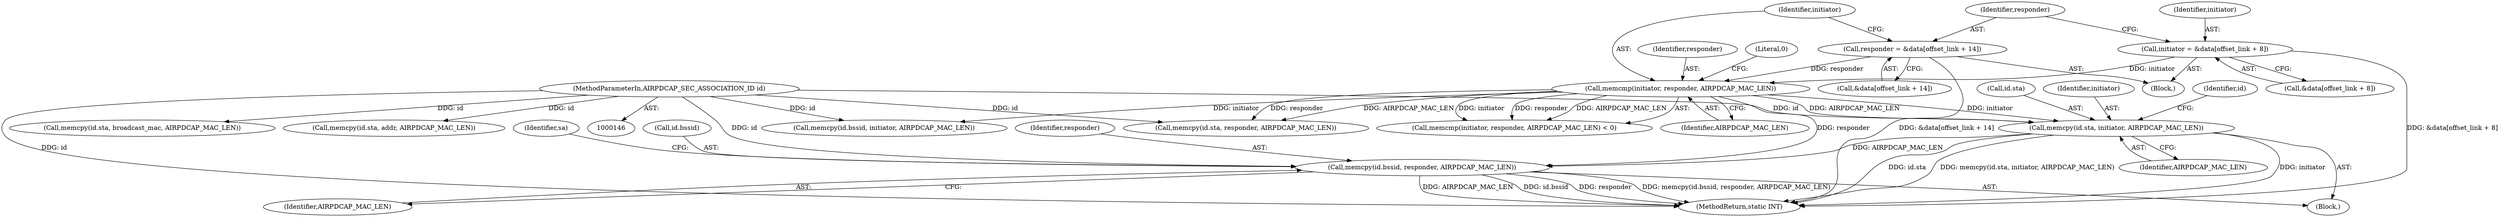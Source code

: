 digraph "0_wireshark_9b0b20b8d5f8c9f7839d58ff6c5900f7e19283b4@API" {
"1000673" [label="(Call,memcpy(id.sta, initiator, AIRPDCAP_MAC_LEN))"];
"1000151" [label="(MethodParameterIn,AIRPDCAP_SEC_ASSOCIATION_ID id)"];
"1000667" [label="(Call,memcmp(initiator, responder, AIRPDCAP_MAC_LEN))"];
"1000649" [label="(Call,initiator = &data[offset_link + 8])"];
"1000657" [label="(Call,responder = &data[offset_link + 14])"];
"1000679" [label="(Call,memcpy(id.bssid, responder, AIRPDCAP_MAC_LEN))"];
"1000659" [label="(Call,&data[offset_link + 14])"];
"1000678" [label="(Identifier,AIRPDCAP_MAC_LEN)"];
"1000687" [label="(Call,memcpy(id.sta, responder, AIRPDCAP_MAC_LEN))"];
"1000677" [label="(Identifier,initiator)"];
"1000358" [label="(Call,memcpy(id.sta, broadcast_mac, AIRPDCAP_MAC_LEN))"];
"1000651" [label="(Call,&data[offset_link + 8])"];
"1000151" [label="(MethodParameterIn,AIRPDCAP_SEC_ASSOCIATION_ID id)"];
"1000679" [label="(Call,memcpy(id.bssid, responder, AIRPDCAP_MAC_LEN))"];
"1000649" [label="(Call,initiator = &data[offset_link + 8])"];
"1000387" [label="(Call,memcpy(id.sta, addr, AIRPDCAP_MAC_LEN))"];
"1000673" [label="(Call,memcpy(id.sta, initiator, AIRPDCAP_MAC_LEN))"];
"1000669" [label="(Identifier,responder)"];
"1000700" [label="(Identifier,sa)"];
"1000478" [label="(Block,)"];
"1000784" [label="(MethodReturn,static INT)"];
"1000693" [label="(Call,memcpy(id.bssid, initiator, AIRPDCAP_MAC_LEN))"];
"1000650" [label="(Identifier,initiator)"];
"1000684" [label="(Identifier,AIRPDCAP_MAC_LEN)"];
"1000666" [label="(Call,memcmp(initiator, responder, AIRPDCAP_MAC_LEN) < 0)"];
"1000670" [label="(Identifier,AIRPDCAP_MAC_LEN)"];
"1000680" [label="(Call,id.bssid)"];
"1000672" [label="(Block,)"];
"1000658" [label="(Identifier,responder)"];
"1000667" [label="(Call,memcmp(initiator, responder, AIRPDCAP_MAC_LEN))"];
"1000681" [label="(Identifier,id)"];
"1000683" [label="(Identifier,responder)"];
"1000671" [label="(Literal,0)"];
"1000674" [label="(Call,id.sta)"];
"1000657" [label="(Call,responder = &data[offset_link + 14])"];
"1000668" [label="(Identifier,initiator)"];
"1000673" -> "1000672"  [label="AST: "];
"1000673" -> "1000678"  [label="CFG: "];
"1000674" -> "1000673"  [label="AST: "];
"1000677" -> "1000673"  [label="AST: "];
"1000678" -> "1000673"  [label="AST: "];
"1000681" -> "1000673"  [label="CFG: "];
"1000673" -> "1000784"  [label="DDG: initiator"];
"1000673" -> "1000784"  [label="DDG: id.sta"];
"1000673" -> "1000784"  [label="DDG: memcpy(id.sta, initiator, AIRPDCAP_MAC_LEN)"];
"1000151" -> "1000673"  [label="DDG: id"];
"1000667" -> "1000673"  [label="DDG: initiator"];
"1000667" -> "1000673"  [label="DDG: AIRPDCAP_MAC_LEN"];
"1000673" -> "1000679"  [label="DDG: AIRPDCAP_MAC_LEN"];
"1000151" -> "1000146"  [label="AST: "];
"1000151" -> "1000784"  [label="DDG: id"];
"1000151" -> "1000358"  [label="DDG: id"];
"1000151" -> "1000387"  [label="DDG: id"];
"1000151" -> "1000679"  [label="DDG: id"];
"1000151" -> "1000687"  [label="DDG: id"];
"1000151" -> "1000693"  [label="DDG: id"];
"1000667" -> "1000666"  [label="AST: "];
"1000667" -> "1000670"  [label="CFG: "];
"1000668" -> "1000667"  [label="AST: "];
"1000669" -> "1000667"  [label="AST: "];
"1000670" -> "1000667"  [label="AST: "];
"1000671" -> "1000667"  [label="CFG: "];
"1000667" -> "1000666"  [label="DDG: initiator"];
"1000667" -> "1000666"  [label="DDG: responder"];
"1000667" -> "1000666"  [label="DDG: AIRPDCAP_MAC_LEN"];
"1000649" -> "1000667"  [label="DDG: initiator"];
"1000657" -> "1000667"  [label="DDG: responder"];
"1000667" -> "1000679"  [label="DDG: responder"];
"1000667" -> "1000687"  [label="DDG: responder"];
"1000667" -> "1000687"  [label="DDG: AIRPDCAP_MAC_LEN"];
"1000667" -> "1000693"  [label="DDG: initiator"];
"1000649" -> "1000478"  [label="AST: "];
"1000649" -> "1000651"  [label="CFG: "];
"1000650" -> "1000649"  [label="AST: "];
"1000651" -> "1000649"  [label="AST: "];
"1000658" -> "1000649"  [label="CFG: "];
"1000649" -> "1000784"  [label="DDG: &data[offset_link + 8]"];
"1000657" -> "1000478"  [label="AST: "];
"1000657" -> "1000659"  [label="CFG: "];
"1000658" -> "1000657"  [label="AST: "];
"1000659" -> "1000657"  [label="AST: "];
"1000668" -> "1000657"  [label="CFG: "];
"1000657" -> "1000784"  [label="DDG: &data[offset_link + 14]"];
"1000679" -> "1000672"  [label="AST: "];
"1000679" -> "1000684"  [label="CFG: "];
"1000680" -> "1000679"  [label="AST: "];
"1000683" -> "1000679"  [label="AST: "];
"1000684" -> "1000679"  [label="AST: "];
"1000700" -> "1000679"  [label="CFG: "];
"1000679" -> "1000784"  [label="DDG: AIRPDCAP_MAC_LEN"];
"1000679" -> "1000784"  [label="DDG: id.bssid"];
"1000679" -> "1000784"  [label="DDG: responder"];
"1000679" -> "1000784"  [label="DDG: memcpy(id.bssid, responder, AIRPDCAP_MAC_LEN)"];
}
